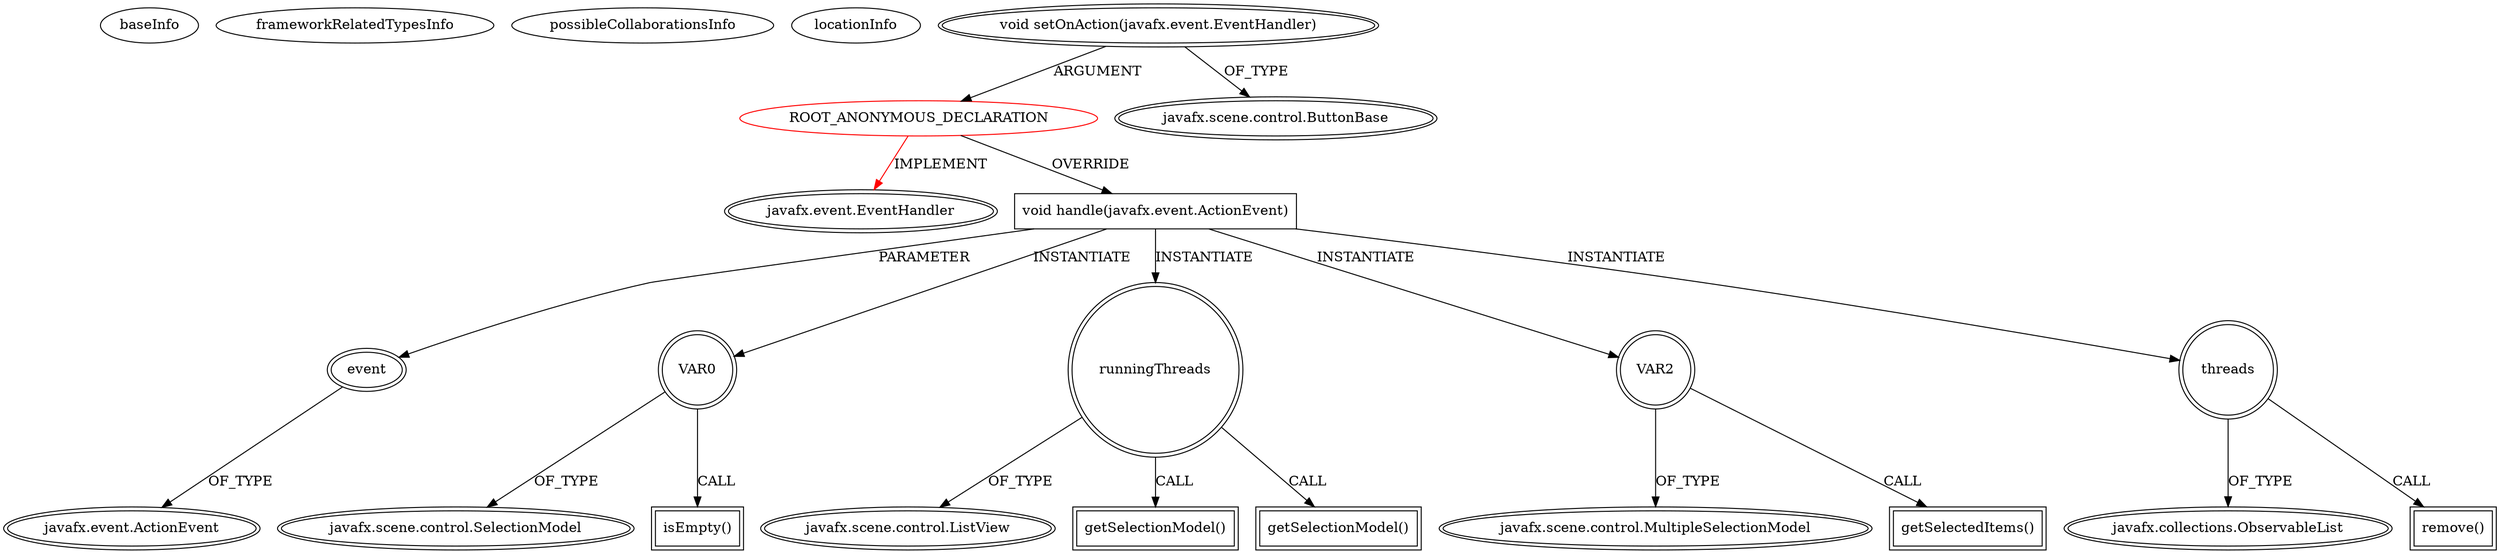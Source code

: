 digraph {
baseInfo[graphId=2618,category="extension_graph",isAnonymous=true,possibleRelation=false]
frameworkRelatedTypesInfo[0="javafx.event.EventHandler"]
possibleCollaborationsInfo[]
locationInfo[projectName="ejdixon13-cs246",filePath="/ejdixon13-cs246/cs246-master/Boldness/src/com/exploration/boldness/GUIInterface.java",contextSignature="javafx.scene.layout.VBox rightArea()",graphId="2618"]
0[label="ROOT_ANONYMOUS_DECLARATION",vertexType="ROOT_ANONYMOUS_DECLARATION",isFrameworkType=false,color=red]
1[label="javafx.event.EventHandler",vertexType="FRAMEWORK_INTERFACE_TYPE",isFrameworkType=true,peripheries=2]
2[label="void setOnAction(javafx.event.EventHandler)",vertexType="OUTSIDE_CALL",isFrameworkType=true,peripheries=2]
3[label="javafx.scene.control.ButtonBase",vertexType="FRAMEWORK_CLASS_TYPE",isFrameworkType=true,peripheries=2]
4[label="void handle(javafx.event.ActionEvent)",vertexType="OVERRIDING_METHOD_DECLARATION",isFrameworkType=false,shape=box]
5[label="event",vertexType="PARAMETER_DECLARATION",isFrameworkType=true,peripheries=2]
6[label="javafx.event.ActionEvent",vertexType="FRAMEWORK_CLASS_TYPE",isFrameworkType=true,peripheries=2]
7[label="VAR0",vertexType="VARIABLE_EXPRESION",isFrameworkType=true,peripheries=2,shape=circle]
9[label="javafx.scene.control.SelectionModel",vertexType="FRAMEWORK_CLASS_TYPE",isFrameworkType=true,peripheries=2]
8[label="isEmpty()",vertexType="INSIDE_CALL",isFrameworkType=true,peripheries=2,shape=box]
10[label="runningThreads",vertexType="VARIABLE_EXPRESION",isFrameworkType=true,peripheries=2,shape=circle]
12[label="javafx.scene.control.ListView",vertexType="FRAMEWORK_CLASS_TYPE",isFrameworkType=true,peripheries=2]
11[label="getSelectionModel()",vertexType="INSIDE_CALL",isFrameworkType=true,peripheries=2,shape=box]
13[label="VAR2",vertexType="VARIABLE_EXPRESION",isFrameworkType=true,peripheries=2,shape=circle]
15[label="javafx.scene.control.MultipleSelectionModel",vertexType="FRAMEWORK_CLASS_TYPE",isFrameworkType=true,peripheries=2]
14[label="getSelectedItems()",vertexType="INSIDE_CALL",isFrameworkType=true,peripheries=2,shape=box]
17[label="getSelectionModel()",vertexType="INSIDE_CALL",isFrameworkType=true,peripheries=2,shape=box]
18[label="threads",vertexType="VARIABLE_EXPRESION",isFrameworkType=true,peripheries=2,shape=circle]
20[label="javafx.collections.ObservableList",vertexType="FRAMEWORK_INTERFACE_TYPE",isFrameworkType=true,peripheries=2]
19[label="remove()",vertexType="INSIDE_CALL",isFrameworkType=true,peripheries=2,shape=box]
0->1[label="IMPLEMENT",color=red]
2->0[label="ARGUMENT"]
2->3[label="OF_TYPE"]
0->4[label="OVERRIDE"]
5->6[label="OF_TYPE"]
4->5[label="PARAMETER"]
4->7[label="INSTANTIATE"]
7->9[label="OF_TYPE"]
7->8[label="CALL"]
4->10[label="INSTANTIATE"]
10->12[label="OF_TYPE"]
10->11[label="CALL"]
4->13[label="INSTANTIATE"]
13->15[label="OF_TYPE"]
13->14[label="CALL"]
10->17[label="CALL"]
4->18[label="INSTANTIATE"]
18->20[label="OF_TYPE"]
18->19[label="CALL"]
}
